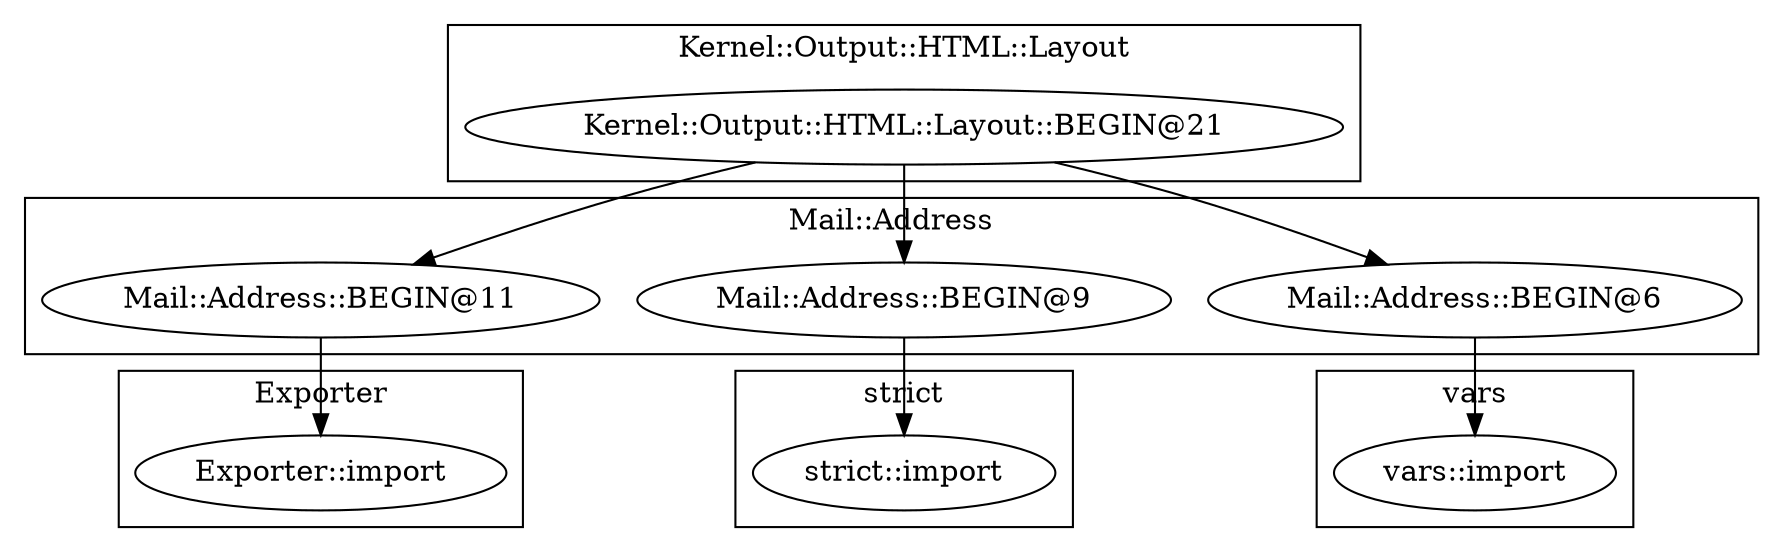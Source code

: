 digraph {
graph [overlap=false]
subgraph cluster_Mail_Address {
	label="Mail::Address";
	"Mail::Address::BEGIN@11";
	"Mail::Address::BEGIN@9";
	"Mail::Address::BEGIN@6";
}
subgraph cluster_vars {
	label="vars";
	"vars::import";
}
subgraph cluster_strict {
	label="strict";
	"strict::import";
}
subgraph cluster_Exporter {
	label="Exporter";
	"Exporter::import";
}
subgraph cluster_Kernel_Output_HTML_Layout {
	label="Kernel::Output::HTML::Layout";
	"Kernel::Output::HTML::Layout::BEGIN@21";
}
"Kernel::Output::HTML::Layout::BEGIN@21" -> "Mail::Address::BEGIN@9";
"Mail::Address::BEGIN@11" -> "Exporter::import";
"Kernel::Output::HTML::Layout::BEGIN@21" -> "Mail::Address::BEGIN@11";
"Kernel::Output::HTML::Layout::BEGIN@21" -> "Mail::Address::BEGIN@6";
"Mail::Address::BEGIN@6" -> "vars::import";
"Mail::Address::BEGIN@9" -> "strict::import";
}
